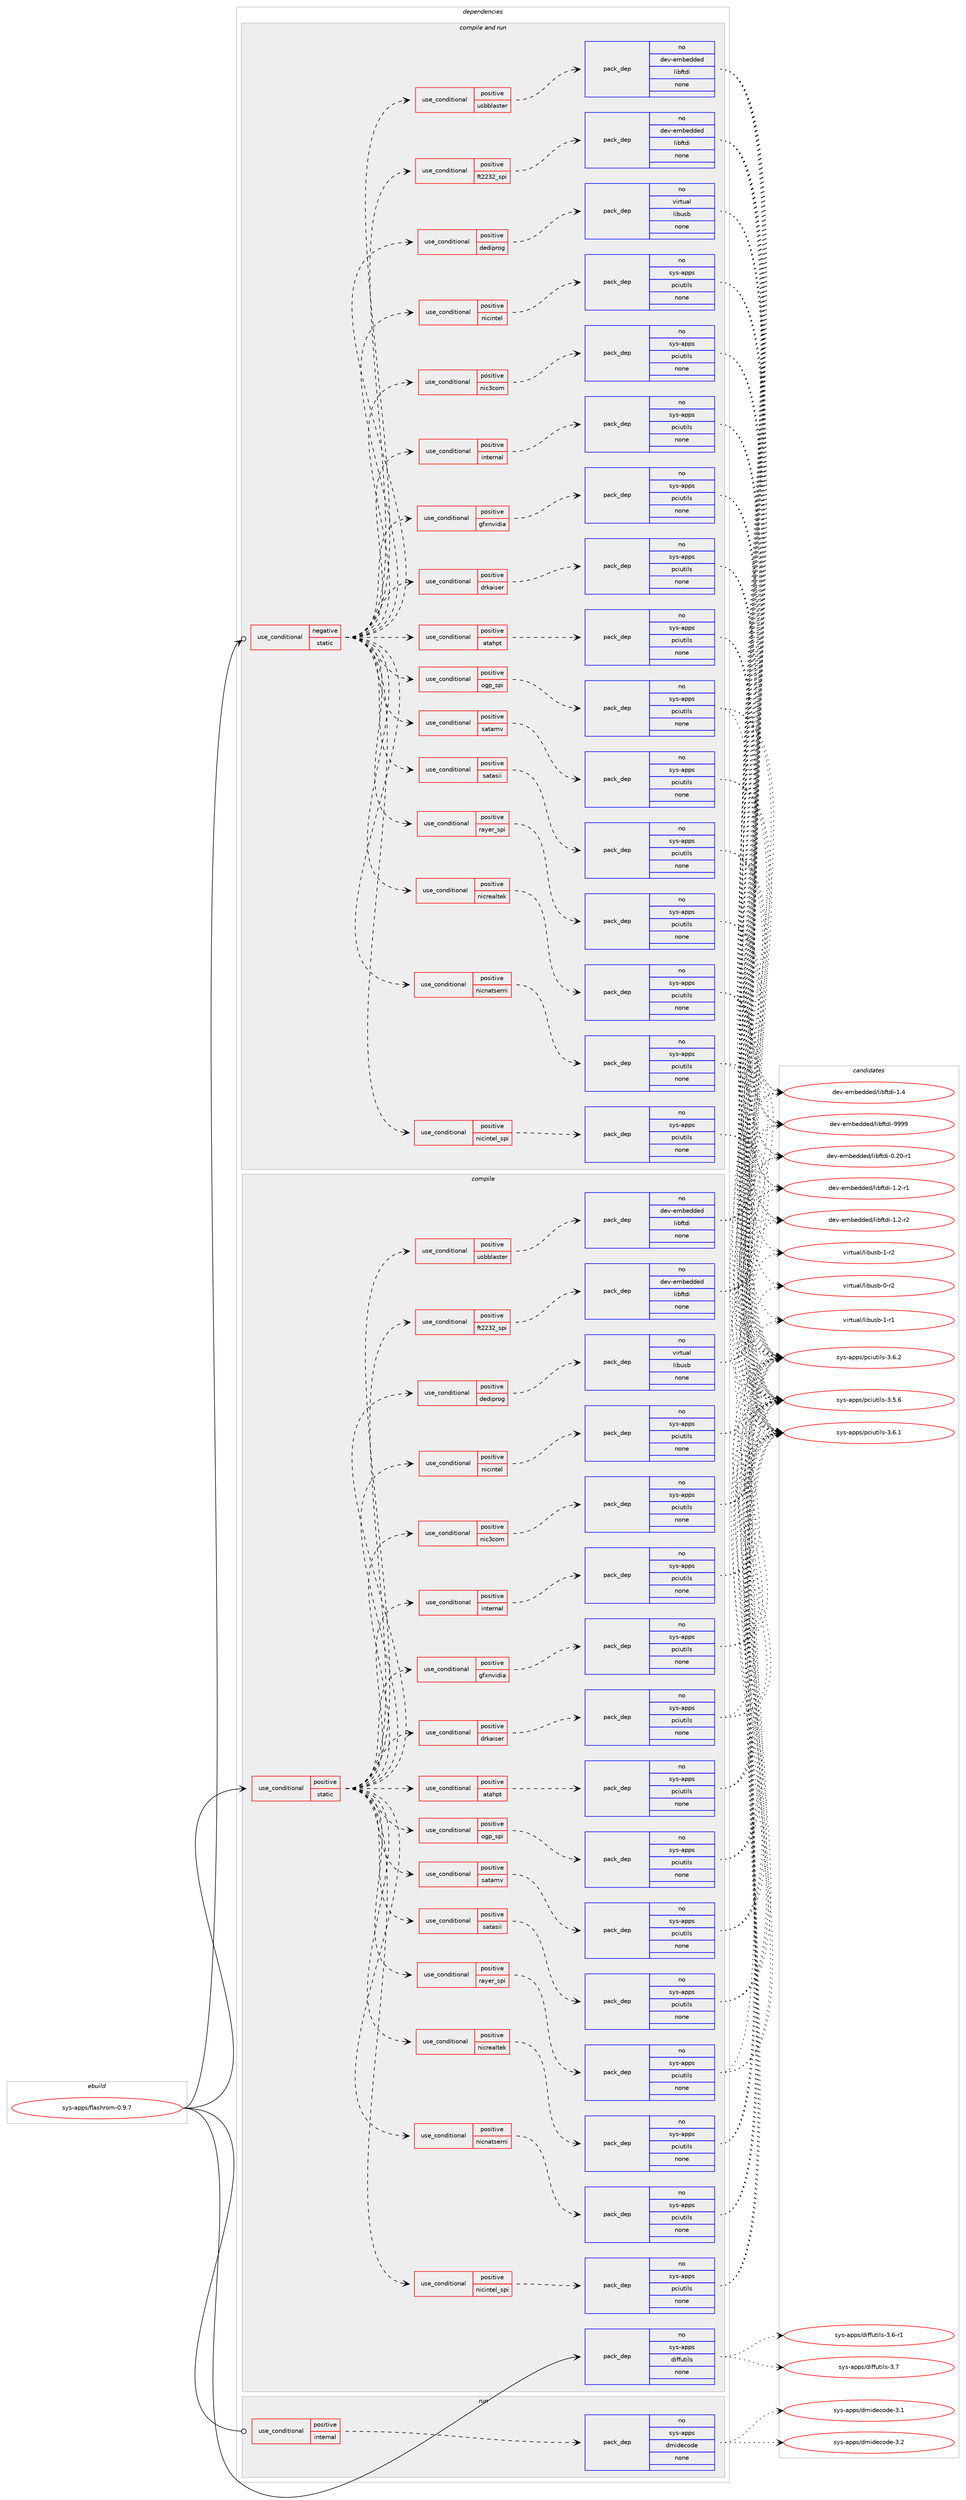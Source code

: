digraph prolog {

# *************
# Graph options
# *************

newrank=true;
concentrate=true;
compound=true;
graph [rankdir=LR,fontname=Helvetica,fontsize=10,ranksep=1.5];#, ranksep=2.5, nodesep=0.2];
edge  [arrowhead=vee];
node  [fontname=Helvetica,fontsize=10];

# **********
# The ebuild
# **********

subgraph cluster_leftcol {
color=gray;
rank=same;
label=<<i>ebuild</i>>;
id [label="sys-apps/flashrom-0.9.7", color=red, width=4, href="../sys-apps/flashrom-0.9.7.svg"];
}

# ****************
# The dependencies
# ****************

subgraph cluster_midcol {
color=gray;
label=<<i>dependencies</i>>;
subgraph cluster_compile {
fillcolor="#eeeeee";
style=filled;
label=<<i>compile</i>>;
subgraph cond455913 {
dependency1710568 [label=<<TABLE BORDER="0" CELLBORDER="1" CELLSPACING="0" CELLPADDING="4"><TR><TD ROWSPAN="3" CELLPADDING="10">use_conditional</TD></TR><TR><TD>positive</TD></TR><TR><TD>static</TD></TR></TABLE>>, shape=none, color=red];
subgraph cond455914 {
dependency1710569 [label=<<TABLE BORDER="0" CELLBORDER="1" CELLSPACING="0" CELLPADDING="4"><TR><TD ROWSPAN="3" CELLPADDING="10">use_conditional</TD></TR><TR><TD>positive</TD></TR><TR><TD>atahpt</TD></TR></TABLE>>, shape=none, color=red];
subgraph pack1226689 {
dependency1710570 [label=<<TABLE BORDER="0" CELLBORDER="1" CELLSPACING="0" CELLPADDING="4" WIDTH="220"><TR><TD ROWSPAN="6" CELLPADDING="30">pack_dep</TD></TR><TR><TD WIDTH="110">no</TD></TR><TR><TD>sys-apps</TD></TR><TR><TD>pciutils</TD></TR><TR><TD>none</TD></TR><TR><TD></TD></TR></TABLE>>, shape=none, color=blue];
}
dependency1710569:e -> dependency1710570:w [weight=20,style="dashed",arrowhead="vee"];
}
dependency1710568:e -> dependency1710569:w [weight=20,style="dashed",arrowhead="vee"];
subgraph cond455915 {
dependency1710571 [label=<<TABLE BORDER="0" CELLBORDER="1" CELLSPACING="0" CELLPADDING="4"><TR><TD ROWSPAN="3" CELLPADDING="10">use_conditional</TD></TR><TR><TD>positive</TD></TR><TR><TD>dediprog</TD></TR></TABLE>>, shape=none, color=red];
subgraph pack1226690 {
dependency1710572 [label=<<TABLE BORDER="0" CELLBORDER="1" CELLSPACING="0" CELLPADDING="4" WIDTH="220"><TR><TD ROWSPAN="6" CELLPADDING="30">pack_dep</TD></TR><TR><TD WIDTH="110">no</TD></TR><TR><TD>virtual</TD></TR><TR><TD>libusb</TD></TR><TR><TD>none</TD></TR><TR><TD></TD></TR></TABLE>>, shape=none, color=blue];
}
dependency1710571:e -> dependency1710572:w [weight=20,style="dashed",arrowhead="vee"];
}
dependency1710568:e -> dependency1710571:w [weight=20,style="dashed",arrowhead="vee"];
subgraph cond455916 {
dependency1710573 [label=<<TABLE BORDER="0" CELLBORDER="1" CELLSPACING="0" CELLPADDING="4"><TR><TD ROWSPAN="3" CELLPADDING="10">use_conditional</TD></TR><TR><TD>positive</TD></TR><TR><TD>drkaiser</TD></TR></TABLE>>, shape=none, color=red];
subgraph pack1226691 {
dependency1710574 [label=<<TABLE BORDER="0" CELLBORDER="1" CELLSPACING="0" CELLPADDING="4" WIDTH="220"><TR><TD ROWSPAN="6" CELLPADDING="30">pack_dep</TD></TR><TR><TD WIDTH="110">no</TD></TR><TR><TD>sys-apps</TD></TR><TR><TD>pciutils</TD></TR><TR><TD>none</TD></TR><TR><TD></TD></TR></TABLE>>, shape=none, color=blue];
}
dependency1710573:e -> dependency1710574:w [weight=20,style="dashed",arrowhead="vee"];
}
dependency1710568:e -> dependency1710573:w [weight=20,style="dashed",arrowhead="vee"];
subgraph cond455917 {
dependency1710575 [label=<<TABLE BORDER="0" CELLBORDER="1" CELLSPACING="0" CELLPADDING="4"><TR><TD ROWSPAN="3" CELLPADDING="10">use_conditional</TD></TR><TR><TD>positive</TD></TR><TR><TD>ft2232_spi</TD></TR></TABLE>>, shape=none, color=red];
subgraph pack1226692 {
dependency1710576 [label=<<TABLE BORDER="0" CELLBORDER="1" CELLSPACING="0" CELLPADDING="4" WIDTH="220"><TR><TD ROWSPAN="6" CELLPADDING="30">pack_dep</TD></TR><TR><TD WIDTH="110">no</TD></TR><TR><TD>dev-embedded</TD></TR><TR><TD>libftdi</TD></TR><TR><TD>none</TD></TR><TR><TD></TD></TR></TABLE>>, shape=none, color=blue];
}
dependency1710575:e -> dependency1710576:w [weight=20,style="dashed",arrowhead="vee"];
}
dependency1710568:e -> dependency1710575:w [weight=20,style="dashed",arrowhead="vee"];
subgraph cond455918 {
dependency1710577 [label=<<TABLE BORDER="0" CELLBORDER="1" CELLSPACING="0" CELLPADDING="4"><TR><TD ROWSPAN="3" CELLPADDING="10">use_conditional</TD></TR><TR><TD>positive</TD></TR><TR><TD>gfxnvidia</TD></TR></TABLE>>, shape=none, color=red];
subgraph pack1226693 {
dependency1710578 [label=<<TABLE BORDER="0" CELLBORDER="1" CELLSPACING="0" CELLPADDING="4" WIDTH="220"><TR><TD ROWSPAN="6" CELLPADDING="30">pack_dep</TD></TR><TR><TD WIDTH="110">no</TD></TR><TR><TD>sys-apps</TD></TR><TR><TD>pciutils</TD></TR><TR><TD>none</TD></TR><TR><TD></TD></TR></TABLE>>, shape=none, color=blue];
}
dependency1710577:e -> dependency1710578:w [weight=20,style="dashed",arrowhead="vee"];
}
dependency1710568:e -> dependency1710577:w [weight=20,style="dashed",arrowhead="vee"];
subgraph cond455919 {
dependency1710579 [label=<<TABLE BORDER="0" CELLBORDER="1" CELLSPACING="0" CELLPADDING="4"><TR><TD ROWSPAN="3" CELLPADDING="10">use_conditional</TD></TR><TR><TD>positive</TD></TR><TR><TD>internal</TD></TR></TABLE>>, shape=none, color=red];
subgraph pack1226694 {
dependency1710580 [label=<<TABLE BORDER="0" CELLBORDER="1" CELLSPACING="0" CELLPADDING="4" WIDTH="220"><TR><TD ROWSPAN="6" CELLPADDING="30">pack_dep</TD></TR><TR><TD WIDTH="110">no</TD></TR><TR><TD>sys-apps</TD></TR><TR><TD>pciutils</TD></TR><TR><TD>none</TD></TR><TR><TD></TD></TR></TABLE>>, shape=none, color=blue];
}
dependency1710579:e -> dependency1710580:w [weight=20,style="dashed",arrowhead="vee"];
}
dependency1710568:e -> dependency1710579:w [weight=20,style="dashed",arrowhead="vee"];
subgraph cond455920 {
dependency1710581 [label=<<TABLE BORDER="0" CELLBORDER="1" CELLSPACING="0" CELLPADDING="4"><TR><TD ROWSPAN="3" CELLPADDING="10">use_conditional</TD></TR><TR><TD>positive</TD></TR><TR><TD>nic3com</TD></TR></TABLE>>, shape=none, color=red];
subgraph pack1226695 {
dependency1710582 [label=<<TABLE BORDER="0" CELLBORDER="1" CELLSPACING="0" CELLPADDING="4" WIDTH="220"><TR><TD ROWSPAN="6" CELLPADDING="30">pack_dep</TD></TR><TR><TD WIDTH="110">no</TD></TR><TR><TD>sys-apps</TD></TR><TR><TD>pciutils</TD></TR><TR><TD>none</TD></TR><TR><TD></TD></TR></TABLE>>, shape=none, color=blue];
}
dependency1710581:e -> dependency1710582:w [weight=20,style="dashed",arrowhead="vee"];
}
dependency1710568:e -> dependency1710581:w [weight=20,style="dashed",arrowhead="vee"];
subgraph cond455921 {
dependency1710583 [label=<<TABLE BORDER="0" CELLBORDER="1" CELLSPACING="0" CELLPADDING="4"><TR><TD ROWSPAN="3" CELLPADDING="10">use_conditional</TD></TR><TR><TD>positive</TD></TR><TR><TD>nicintel</TD></TR></TABLE>>, shape=none, color=red];
subgraph pack1226696 {
dependency1710584 [label=<<TABLE BORDER="0" CELLBORDER="1" CELLSPACING="0" CELLPADDING="4" WIDTH="220"><TR><TD ROWSPAN="6" CELLPADDING="30">pack_dep</TD></TR><TR><TD WIDTH="110">no</TD></TR><TR><TD>sys-apps</TD></TR><TR><TD>pciutils</TD></TR><TR><TD>none</TD></TR><TR><TD></TD></TR></TABLE>>, shape=none, color=blue];
}
dependency1710583:e -> dependency1710584:w [weight=20,style="dashed",arrowhead="vee"];
}
dependency1710568:e -> dependency1710583:w [weight=20,style="dashed",arrowhead="vee"];
subgraph cond455922 {
dependency1710585 [label=<<TABLE BORDER="0" CELLBORDER="1" CELLSPACING="0" CELLPADDING="4"><TR><TD ROWSPAN="3" CELLPADDING="10">use_conditional</TD></TR><TR><TD>positive</TD></TR><TR><TD>nicintel_spi</TD></TR></TABLE>>, shape=none, color=red];
subgraph pack1226697 {
dependency1710586 [label=<<TABLE BORDER="0" CELLBORDER="1" CELLSPACING="0" CELLPADDING="4" WIDTH="220"><TR><TD ROWSPAN="6" CELLPADDING="30">pack_dep</TD></TR><TR><TD WIDTH="110">no</TD></TR><TR><TD>sys-apps</TD></TR><TR><TD>pciutils</TD></TR><TR><TD>none</TD></TR><TR><TD></TD></TR></TABLE>>, shape=none, color=blue];
}
dependency1710585:e -> dependency1710586:w [weight=20,style="dashed",arrowhead="vee"];
}
dependency1710568:e -> dependency1710585:w [weight=20,style="dashed",arrowhead="vee"];
subgraph cond455923 {
dependency1710587 [label=<<TABLE BORDER="0" CELLBORDER="1" CELLSPACING="0" CELLPADDING="4"><TR><TD ROWSPAN="3" CELLPADDING="10">use_conditional</TD></TR><TR><TD>positive</TD></TR><TR><TD>nicnatsemi</TD></TR></TABLE>>, shape=none, color=red];
subgraph pack1226698 {
dependency1710588 [label=<<TABLE BORDER="0" CELLBORDER="1" CELLSPACING="0" CELLPADDING="4" WIDTH="220"><TR><TD ROWSPAN="6" CELLPADDING="30">pack_dep</TD></TR><TR><TD WIDTH="110">no</TD></TR><TR><TD>sys-apps</TD></TR><TR><TD>pciutils</TD></TR><TR><TD>none</TD></TR><TR><TD></TD></TR></TABLE>>, shape=none, color=blue];
}
dependency1710587:e -> dependency1710588:w [weight=20,style="dashed",arrowhead="vee"];
}
dependency1710568:e -> dependency1710587:w [weight=20,style="dashed",arrowhead="vee"];
subgraph cond455924 {
dependency1710589 [label=<<TABLE BORDER="0" CELLBORDER="1" CELLSPACING="0" CELLPADDING="4"><TR><TD ROWSPAN="3" CELLPADDING="10">use_conditional</TD></TR><TR><TD>positive</TD></TR><TR><TD>nicrealtek</TD></TR></TABLE>>, shape=none, color=red];
subgraph pack1226699 {
dependency1710590 [label=<<TABLE BORDER="0" CELLBORDER="1" CELLSPACING="0" CELLPADDING="4" WIDTH="220"><TR><TD ROWSPAN="6" CELLPADDING="30">pack_dep</TD></TR><TR><TD WIDTH="110">no</TD></TR><TR><TD>sys-apps</TD></TR><TR><TD>pciutils</TD></TR><TR><TD>none</TD></TR><TR><TD></TD></TR></TABLE>>, shape=none, color=blue];
}
dependency1710589:e -> dependency1710590:w [weight=20,style="dashed",arrowhead="vee"];
}
dependency1710568:e -> dependency1710589:w [weight=20,style="dashed",arrowhead="vee"];
subgraph cond455925 {
dependency1710591 [label=<<TABLE BORDER="0" CELLBORDER="1" CELLSPACING="0" CELLPADDING="4"><TR><TD ROWSPAN="3" CELLPADDING="10">use_conditional</TD></TR><TR><TD>positive</TD></TR><TR><TD>rayer_spi</TD></TR></TABLE>>, shape=none, color=red];
subgraph pack1226700 {
dependency1710592 [label=<<TABLE BORDER="0" CELLBORDER="1" CELLSPACING="0" CELLPADDING="4" WIDTH="220"><TR><TD ROWSPAN="6" CELLPADDING="30">pack_dep</TD></TR><TR><TD WIDTH="110">no</TD></TR><TR><TD>sys-apps</TD></TR><TR><TD>pciutils</TD></TR><TR><TD>none</TD></TR><TR><TD></TD></TR></TABLE>>, shape=none, color=blue];
}
dependency1710591:e -> dependency1710592:w [weight=20,style="dashed",arrowhead="vee"];
}
dependency1710568:e -> dependency1710591:w [weight=20,style="dashed",arrowhead="vee"];
subgraph cond455926 {
dependency1710593 [label=<<TABLE BORDER="0" CELLBORDER="1" CELLSPACING="0" CELLPADDING="4"><TR><TD ROWSPAN="3" CELLPADDING="10">use_conditional</TD></TR><TR><TD>positive</TD></TR><TR><TD>satasii</TD></TR></TABLE>>, shape=none, color=red];
subgraph pack1226701 {
dependency1710594 [label=<<TABLE BORDER="0" CELLBORDER="1" CELLSPACING="0" CELLPADDING="4" WIDTH="220"><TR><TD ROWSPAN="6" CELLPADDING="30">pack_dep</TD></TR><TR><TD WIDTH="110">no</TD></TR><TR><TD>sys-apps</TD></TR><TR><TD>pciutils</TD></TR><TR><TD>none</TD></TR><TR><TD></TD></TR></TABLE>>, shape=none, color=blue];
}
dependency1710593:e -> dependency1710594:w [weight=20,style="dashed",arrowhead="vee"];
}
dependency1710568:e -> dependency1710593:w [weight=20,style="dashed",arrowhead="vee"];
subgraph cond455927 {
dependency1710595 [label=<<TABLE BORDER="0" CELLBORDER="1" CELLSPACING="0" CELLPADDING="4"><TR><TD ROWSPAN="3" CELLPADDING="10">use_conditional</TD></TR><TR><TD>positive</TD></TR><TR><TD>satamv</TD></TR></TABLE>>, shape=none, color=red];
subgraph pack1226702 {
dependency1710596 [label=<<TABLE BORDER="0" CELLBORDER="1" CELLSPACING="0" CELLPADDING="4" WIDTH="220"><TR><TD ROWSPAN="6" CELLPADDING="30">pack_dep</TD></TR><TR><TD WIDTH="110">no</TD></TR><TR><TD>sys-apps</TD></TR><TR><TD>pciutils</TD></TR><TR><TD>none</TD></TR><TR><TD></TD></TR></TABLE>>, shape=none, color=blue];
}
dependency1710595:e -> dependency1710596:w [weight=20,style="dashed",arrowhead="vee"];
}
dependency1710568:e -> dependency1710595:w [weight=20,style="dashed",arrowhead="vee"];
subgraph cond455928 {
dependency1710597 [label=<<TABLE BORDER="0" CELLBORDER="1" CELLSPACING="0" CELLPADDING="4"><TR><TD ROWSPAN="3" CELLPADDING="10">use_conditional</TD></TR><TR><TD>positive</TD></TR><TR><TD>usbblaster</TD></TR></TABLE>>, shape=none, color=red];
subgraph pack1226703 {
dependency1710598 [label=<<TABLE BORDER="0" CELLBORDER="1" CELLSPACING="0" CELLPADDING="4" WIDTH="220"><TR><TD ROWSPAN="6" CELLPADDING="30">pack_dep</TD></TR><TR><TD WIDTH="110">no</TD></TR><TR><TD>dev-embedded</TD></TR><TR><TD>libftdi</TD></TR><TR><TD>none</TD></TR><TR><TD></TD></TR></TABLE>>, shape=none, color=blue];
}
dependency1710597:e -> dependency1710598:w [weight=20,style="dashed",arrowhead="vee"];
}
dependency1710568:e -> dependency1710597:w [weight=20,style="dashed",arrowhead="vee"];
subgraph cond455929 {
dependency1710599 [label=<<TABLE BORDER="0" CELLBORDER="1" CELLSPACING="0" CELLPADDING="4"><TR><TD ROWSPAN="3" CELLPADDING="10">use_conditional</TD></TR><TR><TD>positive</TD></TR><TR><TD>ogp_spi</TD></TR></TABLE>>, shape=none, color=red];
subgraph pack1226704 {
dependency1710600 [label=<<TABLE BORDER="0" CELLBORDER="1" CELLSPACING="0" CELLPADDING="4" WIDTH="220"><TR><TD ROWSPAN="6" CELLPADDING="30">pack_dep</TD></TR><TR><TD WIDTH="110">no</TD></TR><TR><TD>sys-apps</TD></TR><TR><TD>pciutils</TD></TR><TR><TD>none</TD></TR><TR><TD></TD></TR></TABLE>>, shape=none, color=blue];
}
dependency1710599:e -> dependency1710600:w [weight=20,style="dashed",arrowhead="vee"];
}
dependency1710568:e -> dependency1710599:w [weight=20,style="dashed",arrowhead="vee"];
}
id:e -> dependency1710568:w [weight=20,style="solid",arrowhead="vee"];
subgraph pack1226705 {
dependency1710601 [label=<<TABLE BORDER="0" CELLBORDER="1" CELLSPACING="0" CELLPADDING="4" WIDTH="220"><TR><TD ROWSPAN="6" CELLPADDING="30">pack_dep</TD></TR><TR><TD WIDTH="110">no</TD></TR><TR><TD>sys-apps</TD></TR><TR><TD>diffutils</TD></TR><TR><TD>none</TD></TR><TR><TD></TD></TR></TABLE>>, shape=none, color=blue];
}
id:e -> dependency1710601:w [weight=20,style="solid",arrowhead="vee"];
}
subgraph cluster_compileandrun {
fillcolor="#eeeeee";
style=filled;
label=<<i>compile and run</i>>;
subgraph cond455930 {
dependency1710602 [label=<<TABLE BORDER="0" CELLBORDER="1" CELLSPACING="0" CELLPADDING="4"><TR><TD ROWSPAN="3" CELLPADDING="10">use_conditional</TD></TR><TR><TD>negative</TD></TR><TR><TD>static</TD></TR></TABLE>>, shape=none, color=red];
subgraph cond455931 {
dependency1710603 [label=<<TABLE BORDER="0" CELLBORDER="1" CELLSPACING="0" CELLPADDING="4"><TR><TD ROWSPAN="3" CELLPADDING="10">use_conditional</TD></TR><TR><TD>positive</TD></TR><TR><TD>atahpt</TD></TR></TABLE>>, shape=none, color=red];
subgraph pack1226706 {
dependency1710604 [label=<<TABLE BORDER="0" CELLBORDER="1" CELLSPACING="0" CELLPADDING="4" WIDTH="220"><TR><TD ROWSPAN="6" CELLPADDING="30">pack_dep</TD></TR><TR><TD WIDTH="110">no</TD></TR><TR><TD>sys-apps</TD></TR><TR><TD>pciutils</TD></TR><TR><TD>none</TD></TR><TR><TD></TD></TR></TABLE>>, shape=none, color=blue];
}
dependency1710603:e -> dependency1710604:w [weight=20,style="dashed",arrowhead="vee"];
}
dependency1710602:e -> dependency1710603:w [weight=20,style="dashed",arrowhead="vee"];
subgraph cond455932 {
dependency1710605 [label=<<TABLE BORDER="0" CELLBORDER="1" CELLSPACING="0" CELLPADDING="4"><TR><TD ROWSPAN="3" CELLPADDING="10">use_conditional</TD></TR><TR><TD>positive</TD></TR><TR><TD>dediprog</TD></TR></TABLE>>, shape=none, color=red];
subgraph pack1226707 {
dependency1710606 [label=<<TABLE BORDER="0" CELLBORDER="1" CELLSPACING="0" CELLPADDING="4" WIDTH="220"><TR><TD ROWSPAN="6" CELLPADDING="30">pack_dep</TD></TR><TR><TD WIDTH="110">no</TD></TR><TR><TD>virtual</TD></TR><TR><TD>libusb</TD></TR><TR><TD>none</TD></TR><TR><TD></TD></TR></TABLE>>, shape=none, color=blue];
}
dependency1710605:e -> dependency1710606:w [weight=20,style="dashed",arrowhead="vee"];
}
dependency1710602:e -> dependency1710605:w [weight=20,style="dashed",arrowhead="vee"];
subgraph cond455933 {
dependency1710607 [label=<<TABLE BORDER="0" CELLBORDER="1" CELLSPACING="0" CELLPADDING="4"><TR><TD ROWSPAN="3" CELLPADDING="10">use_conditional</TD></TR><TR><TD>positive</TD></TR><TR><TD>drkaiser</TD></TR></TABLE>>, shape=none, color=red];
subgraph pack1226708 {
dependency1710608 [label=<<TABLE BORDER="0" CELLBORDER="1" CELLSPACING="0" CELLPADDING="4" WIDTH="220"><TR><TD ROWSPAN="6" CELLPADDING="30">pack_dep</TD></TR><TR><TD WIDTH="110">no</TD></TR><TR><TD>sys-apps</TD></TR><TR><TD>pciutils</TD></TR><TR><TD>none</TD></TR><TR><TD></TD></TR></TABLE>>, shape=none, color=blue];
}
dependency1710607:e -> dependency1710608:w [weight=20,style="dashed",arrowhead="vee"];
}
dependency1710602:e -> dependency1710607:w [weight=20,style="dashed",arrowhead="vee"];
subgraph cond455934 {
dependency1710609 [label=<<TABLE BORDER="0" CELLBORDER="1" CELLSPACING="0" CELLPADDING="4"><TR><TD ROWSPAN="3" CELLPADDING="10">use_conditional</TD></TR><TR><TD>positive</TD></TR><TR><TD>ft2232_spi</TD></TR></TABLE>>, shape=none, color=red];
subgraph pack1226709 {
dependency1710610 [label=<<TABLE BORDER="0" CELLBORDER="1" CELLSPACING="0" CELLPADDING="4" WIDTH="220"><TR><TD ROWSPAN="6" CELLPADDING="30">pack_dep</TD></TR><TR><TD WIDTH="110">no</TD></TR><TR><TD>dev-embedded</TD></TR><TR><TD>libftdi</TD></TR><TR><TD>none</TD></TR><TR><TD></TD></TR></TABLE>>, shape=none, color=blue];
}
dependency1710609:e -> dependency1710610:w [weight=20,style="dashed",arrowhead="vee"];
}
dependency1710602:e -> dependency1710609:w [weight=20,style="dashed",arrowhead="vee"];
subgraph cond455935 {
dependency1710611 [label=<<TABLE BORDER="0" CELLBORDER="1" CELLSPACING="0" CELLPADDING="4"><TR><TD ROWSPAN="3" CELLPADDING="10">use_conditional</TD></TR><TR><TD>positive</TD></TR><TR><TD>gfxnvidia</TD></TR></TABLE>>, shape=none, color=red];
subgraph pack1226710 {
dependency1710612 [label=<<TABLE BORDER="0" CELLBORDER="1" CELLSPACING="0" CELLPADDING="4" WIDTH="220"><TR><TD ROWSPAN="6" CELLPADDING="30">pack_dep</TD></TR><TR><TD WIDTH="110">no</TD></TR><TR><TD>sys-apps</TD></TR><TR><TD>pciutils</TD></TR><TR><TD>none</TD></TR><TR><TD></TD></TR></TABLE>>, shape=none, color=blue];
}
dependency1710611:e -> dependency1710612:w [weight=20,style="dashed",arrowhead="vee"];
}
dependency1710602:e -> dependency1710611:w [weight=20,style="dashed",arrowhead="vee"];
subgraph cond455936 {
dependency1710613 [label=<<TABLE BORDER="0" CELLBORDER="1" CELLSPACING="0" CELLPADDING="4"><TR><TD ROWSPAN="3" CELLPADDING="10">use_conditional</TD></TR><TR><TD>positive</TD></TR><TR><TD>internal</TD></TR></TABLE>>, shape=none, color=red];
subgraph pack1226711 {
dependency1710614 [label=<<TABLE BORDER="0" CELLBORDER="1" CELLSPACING="0" CELLPADDING="4" WIDTH="220"><TR><TD ROWSPAN="6" CELLPADDING="30">pack_dep</TD></TR><TR><TD WIDTH="110">no</TD></TR><TR><TD>sys-apps</TD></TR><TR><TD>pciutils</TD></TR><TR><TD>none</TD></TR><TR><TD></TD></TR></TABLE>>, shape=none, color=blue];
}
dependency1710613:e -> dependency1710614:w [weight=20,style="dashed",arrowhead="vee"];
}
dependency1710602:e -> dependency1710613:w [weight=20,style="dashed",arrowhead="vee"];
subgraph cond455937 {
dependency1710615 [label=<<TABLE BORDER="0" CELLBORDER="1" CELLSPACING="0" CELLPADDING="4"><TR><TD ROWSPAN="3" CELLPADDING="10">use_conditional</TD></TR><TR><TD>positive</TD></TR><TR><TD>nic3com</TD></TR></TABLE>>, shape=none, color=red];
subgraph pack1226712 {
dependency1710616 [label=<<TABLE BORDER="0" CELLBORDER="1" CELLSPACING="0" CELLPADDING="4" WIDTH="220"><TR><TD ROWSPAN="6" CELLPADDING="30">pack_dep</TD></TR><TR><TD WIDTH="110">no</TD></TR><TR><TD>sys-apps</TD></TR><TR><TD>pciutils</TD></TR><TR><TD>none</TD></TR><TR><TD></TD></TR></TABLE>>, shape=none, color=blue];
}
dependency1710615:e -> dependency1710616:w [weight=20,style="dashed",arrowhead="vee"];
}
dependency1710602:e -> dependency1710615:w [weight=20,style="dashed",arrowhead="vee"];
subgraph cond455938 {
dependency1710617 [label=<<TABLE BORDER="0" CELLBORDER="1" CELLSPACING="0" CELLPADDING="4"><TR><TD ROWSPAN="3" CELLPADDING="10">use_conditional</TD></TR><TR><TD>positive</TD></TR><TR><TD>nicintel</TD></TR></TABLE>>, shape=none, color=red];
subgraph pack1226713 {
dependency1710618 [label=<<TABLE BORDER="0" CELLBORDER="1" CELLSPACING="0" CELLPADDING="4" WIDTH="220"><TR><TD ROWSPAN="6" CELLPADDING="30">pack_dep</TD></TR><TR><TD WIDTH="110">no</TD></TR><TR><TD>sys-apps</TD></TR><TR><TD>pciutils</TD></TR><TR><TD>none</TD></TR><TR><TD></TD></TR></TABLE>>, shape=none, color=blue];
}
dependency1710617:e -> dependency1710618:w [weight=20,style="dashed",arrowhead="vee"];
}
dependency1710602:e -> dependency1710617:w [weight=20,style="dashed",arrowhead="vee"];
subgraph cond455939 {
dependency1710619 [label=<<TABLE BORDER="0" CELLBORDER="1" CELLSPACING="0" CELLPADDING="4"><TR><TD ROWSPAN="3" CELLPADDING="10">use_conditional</TD></TR><TR><TD>positive</TD></TR><TR><TD>nicintel_spi</TD></TR></TABLE>>, shape=none, color=red];
subgraph pack1226714 {
dependency1710620 [label=<<TABLE BORDER="0" CELLBORDER="1" CELLSPACING="0" CELLPADDING="4" WIDTH="220"><TR><TD ROWSPAN="6" CELLPADDING="30">pack_dep</TD></TR><TR><TD WIDTH="110">no</TD></TR><TR><TD>sys-apps</TD></TR><TR><TD>pciutils</TD></TR><TR><TD>none</TD></TR><TR><TD></TD></TR></TABLE>>, shape=none, color=blue];
}
dependency1710619:e -> dependency1710620:w [weight=20,style="dashed",arrowhead="vee"];
}
dependency1710602:e -> dependency1710619:w [weight=20,style="dashed",arrowhead="vee"];
subgraph cond455940 {
dependency1710621 [label=<<TABLE BORDER="0" CELLBORDER="1" CELLSPACING="0" CELLPADDING="4"><TR><TD ROWSPAN="3" CELLPADDING="10">use_conditional</TD></TR><TR><TD>positive</TD></TR><TR><TD>nicnatsemi</TD></TR></TABLE>>, shape=none, color=red];
subgraph pack1226715 {
dependency1710622 [label=<<TABLE BORDER="0" CELLBORDER="1" CELLSPACING="0" CELLPADDING="4" WIDTH="220"><TR><TD ROWSPAN="6" CELLPADDING="30">pack_dep</TD></TR><TR><TD WIDTH="110">no</TD></TR><TR><TD>sys-apps</TD></TR><TR><TD>pciutils</TD></TR><TR><TD>none</TD></TR><TR><TD></TD></TR></TABLE>>, shape=none, color=blue];
}
dependency1710621:e -> dependency1710622:w [weight=20,style="dashed",arrowhead="vee"];
}
dependency1710602:e -> dependency1710621:w [weight=20,style="dashed",arrowhead="vee"];
subgraph cond455941 {
dependency1710623 [label=<<TABLE BORDER="0" CELLBORDER="1" CELLSPACING="0" CELLPADDING="4"><TR><TD ROWSPAN="3" CELLPADDING="10">use_conditional</TD></TR><TR><TD>positive</TD></TR><TR><TD>nicrealtek</TD></TR></TABLE>>, shape=none, color=red];
subgraph pack1226716 {
dependency1710624 [label=<<TABLE BORDER="0" CELLBORDER="1" CELLSPACING="0" CELLPADDING="4" WIDTH="220"><TR><TD ROWSPAN="6" CELLPADDING="30">pack_dep</TD></TR><TR><TD WIDTH="110">no</TD></TR><TR><TD>sys-apps</TD></TR><TR><TD>pciutils</TD></TR><TR><TD>none</TD></TR><TR><TD></TD></TR></TABLE>>, shape=none, color=blue];
}
dependency1710623:e -> dependency1710624:w [weight=20,style="dashed",arrowhead="vee"];
}
dependency1710602:e -> dependency1710623:w [weight=20,style="dashed",arrowhead="vee"];
subgraph cond455942 {
dependency1710625 [label=<<TABLE BORDER="0" CELLBORDER="1" CELLSPACING="0" CELLPADDING="4"><TR><TD ROWSPAN="3" CELLPADDING="10">use_conditional</TD></TR><TR><TD>positive</TD></TR><TR><TD>rayer_spi</TD></TR></TABLE>>, shape=none, color=red];
subgraph pack1226717 {
dependency1710626 [label=<<TABLE BORDER="0" CELLBORDER="1" CELLSPACING="0" CELLPADDING="4" WIDTH="220"><TR><TD ROWSPAN="6" CELLPADDING="30">pack_dep</TD></TR><TR><TD WIDTH="110">no</TD></TR><TR><TD>sys-apps</TD></TR><TR><TD>pciutils</TD></TR><TR><TD>none</TD></TR><TR><TD></TD></TR></TABLE>>, shape=none, color=blue];
}
dependency1710625:e -> dependency1710626:w [weight=20,style="dashed",arrowhead="vee"];
}
dependency1710602:e -> dependency1710625:w [weight=20,style="dashed",arrowhead="vee"];
subgraph cond455943 {
dependency1710627 [label=<<TABLE BORDER="0" CELLBORDER="1" CELLSPACING="0" CELLPADDING="4"><TR><TD ROWSPAN="3" CELLPADDING="10">use_conditional</TD></TR><TR><TD>positive</TD></TR><TR><TD>satasii</TD></TR></TABLE>>, shape=none, color=red];
subgraph pack1226718 {
dependency1710628 [label=<<TABLE BORDER="0" CELLBORDER="1" CELLSPACING="0" CELLPADDING="4" WIDTH="220"><TR><TD ROWSPAN="6" CELLPADDING="30">pack_dep</TD></TR><TR><TD WIDTH="110">no</TD></TR><TR><TD>sys-apps</TD></TR><TR><TD>pciutils</TD></TR><TR><TD>none</TD></TR><TR><TD></TD></TR></TABLE>>, shape=none, color=blue];
}
dependency1710627:e -> dependency1710628:w [weight=20,style="dashed",arrowhead="vee"];
}
dependency1710602:e -> dependency1710627:w [weight=20,style="dashed",arrowhead="vee"];
subgraph cond455944 {
dependency1710629 [label=<<TABLE BORDER="0" CELLBORDER="1" CELLSPACING="0" CELLPADDING="4"><TR><TD ROWSPAN="3" CELLPADDING="10">use_conditional</TD></TR><TR><TD>positive</TD></TR><TR><TD>satamv</TD></TR></TABLE>>, shape=none, color=red];
subgraph pack1226719 {
dependency1710630 [label=<<TABLE BORDER="0" CELLBORDER="1" CELLSPACING="0" CELLPADDING="4" WIDTH="220"><TR><TD ROWSPAN="6" CELLPADDING="30">pack_dep</TD></TR><TR><TD WIDTH="110">no</TD></TR><TR><TD>sys-apps</TD></TR><TR><TD>pciutils</TD></TR><TR><TD>none</TD></TR><TR><TD></TD></TR></TABLE>>, shape=none, color=blue];
}
dependency1710629:e -> dependency1710630:w [weight=20,style="dashed",arrowhead="vee"];
}
dependency1710602:e -> dependency1710629:w [weight=20,style="dashed",arrowhead="vee"];
subgraph cond455945 {
dependency1710631 [label=<<TABLE BORDER="0" CELLBORDER="1" CELLSPACING="0" CELLPADDING="4"><TR><TD ROWSPAN="3" CELLPADDING="10">use_conditional</TD></TR><TR><TD>positive</TD></TR><TR><TD>usbblaster</TD></TR></TABLE>>, shape=none, color=red];
subgraph pack1226720 {
dependency1710632 [label=<<TABLE BORDER="0" CELLBORDER="1" CELLSPACING="0" CELLPADDING="4" WIDTH="220"><TR><TD ROWSPAN="6" CELLPADDING="30">pack_dep</TD></TR><TR><TD WIDTH="110">no</TD></TR><TR><TD>dev-embedded</TD></TR><TR><TD>libftdi</TD></TR><TR><TD>none</TD></TR><TR><TD></TD></TR></TABLE>>, shape=none, color=blue];
}
dependency1710631:e -> dependency1710632:w [weight=20,style="dashed",arrowhead="vee"];
}
dependency1710602:e -> dependency1710631:w [weight=20,style="dashed",arrowhead="vee"];
subgraph cond455946 {
dependency1710633 [label=<<TABLE BORDER="0" CELLBORDER="1" CELLSPACING="0" CELLPADDING="4"><TR><TD ROWSPAN="3" CELLPADDING="10">use_conditional</TD></TR><TR><TD>positive</TD></TR><TR><TD>ogp_spi</TD></TR></TABLE>>, shape=none, color=red];
subgraph pack1226721 {
dependency1710634 [label=<<TABLE BORDER="0" CELLBORDER="1" CELLSPACING="0" CELLPADDING="4" WIDTH="220"><TR><TD ROWSPAN="6" CELLPADDING="30">pack_dep</TD></TR><TR><TD WIDTH="110">no</TD></TR><TR><TD>sys-apps</TD></TR><TR><TD>pciutils</TD></TR><TR><TD>none</TD></TR><TR><TD></TD></TR></TABLE>>, shape=none, color=blue];
}
dependency1710633:e -> dependency1710634:w [weight=20,style="dashed",arrowhead="vee"];
}
dependency1710602:e -> dependency1710633:w [weight=20,style="dashed",arrowhead="vee"];
}
id:e -> dependency1710602:w [weight=20,style="solid",arrowhead="odotvee"];
}
subgraph cluster_run {
fillcolor="#eeeeee";
style=filled;
label=<<i>run</i>>;
subgraph cond455947 {
dependency1710635 [label=<<TABLE BORDER="0" CELLBORDER="1" CELLSPACING="0" CELLPADDING="4"><TR><TD ROWSPAN="3" CELLPADDING="10">use_conditional</TD></TR><TR><TD>positive</TD></TR><TR><TD>internal</TD></TR></TABLE>>, shape=none, color=red];
subgraph pack1226722 {
dependency1710636 [label=<<TABLE BORDER="0" CELLBORDER="1" CELLSPACING="0" CELLPADDING="4" WIDTH="220"><TR><TD ROWSPAN="6" CELLPADDING="30">pack_dep</TD></TR><TR><TD WIDTH="110">no</TD></TR><TR><TD>sys-apps</TD></TR><TR><TD>dmidecode</TD></TR><TR><TD>none</TD></TR><TR><TD></TD></TR></TABLE>>, shape=none, color=blue];
}
dependency1710635:e -> dependency1710636:w [weight=20,style="dashed",arrowhead="vee"];
}
id:e -> dependency1710635:w [weight=20,style="solid",arrowhead="odot"];
}
}

# **************
# The candidates
# **************

subgraph cluster_choices {
rank=same;
color=gray;
label=<<i>candidates</i>>;

subgraph choice1226689 {
color=black;
nodesep=1;
choice11512111545971121121154711299105117116105108115455146534654 [label="sys-apps/pciutils-3.5.6", color=red, width=4,href="../sys-apps/pciutils-3.5.6.svg"];
choice11512111545971121121154711299105117116105108115455146544649 [label="sys-apps/pciutils-3.6.1", color=red, width=4,href="../sys-apps/pciutils-3.6.1.svg"];
choice11512111545971121121154711299105117116105108115455146544650 [label="sys-apps/pciutils-3.6.2", color=red, width=4,href="../sys-apps/pciutils-3.6.2.svg"];
dependency1710570:e -> choice11512111545971121121154711299105117116105108115455146534654:w [style=dotted,weight="100"];
dependency1710570:e -> choice11512111545971121121154711299105117116105108115455146544649:w [style=dotted,weight="100"];
dependency1710570:e -> choice11512111545971121121154711299105117116105108115455146544650:w [style=dotted,weight="100"];
}
subgraph choice1226690 {
color=black;
nodesep=1;
choice1181051141161179710847108105981171159845484511450 [label="virtual/libusb-0-r2", color=red, width=4,href="../virtual/libusb-0-r2.svg"];
choice1181051141161179710847108105981171159845494511449 [label="virtual/libusb-1-r1", color=red, width=4,href="../virtual/libusb-1-r1.svg"];
choice1181051141161179710847108105981171159845494511450 [label="virtual/libusb-1-r2", color=red, width=4,href="../virtual/libusb-1-r2.svg"];
dependency1710572:e -> choice1181051141161179710847108105981171159845484511450:w [style=dotted,weight="100"];
dependency1710572:e -> choice1181051141161179710847108105981171159845494511449:w [style=dotted,weight="100"];
dependency1710572:e -> choice1181051141161179710847108105981171159845494511450:w [style=dotted,weight="100"];
}
subgraph choice1226691 {
color=black;
nodesep=1;
choice11512111545971121121154711299105117116105108115455146534654 [label="sys-apps/pciutils-3.5.6", color=red, width=4,href="../sys-apps/pciutils-3.5.6.svg"];
choice11512111545971121121154711299105117116105108115455146544649 [label="sys-apps/pciutils-3.6.1", color=red, width=4,href="../sys-apps/pciutils-3.6.1.svg"];
choice11512111545971121121154711299105117116105108115455146544650 [label="sys-apps/pciutils-3.6.2", color=red, width=4,href="../sys-apps/pciutils-3.6.2.svg"];
dependency1710574:e -> choice11512111545971121121154711299105117116105108115455146534654:w [style=dotted,weight="100"];
dependency1710574:e -> choice11512111545971121121154711299105117116105108115455146544649:w [style=dotted,weight="100"];
dependency1710574:e -> choice11512111545971121121154711299105117116105108115455146544650:w [style=dotted,weight="100"];
}
subgraph choice1226692 {
color=black;
nodesep=1;
choice1001011184510110998101100100101100471081059810211610010545484650484511449 [label="dev-embedded/libftdi-0.20-r1", color=red, width=4,href="../dev-embedded/libftdi-0.20-r1.svg"];
choice10010111845101109981011001001011004710810598102116100105454946504511449 [label="dev-embedded/libftdi-1.2-r1", color=red, width=4,href="../dev-embedded/libftdi-1.2-r1.svg"];
choice10010111845101109981011001001011004710810598102116100105454946504511450 [label="dev-embedded/libftdi-1.2-r2", color=red, width=4,href="../dev-embedded/libftdi-1.2-r2.svg"];
choice1001011184510110998101100100101100471081059810211610010545494652 [label="dev-embedded/libftdi-1.4", color=red, width=4,href="../dev-embedded/libftdi-1.4.svg"];
choice100101118451011099810110010010110047108105981021161001054557575757 [label="dev-embedded/libftdi-9999", color=red, width=4,href="../dev-embedded/libftdi-9999.svg"];
dependency1710576:e -> choice1001011184510110998101100100101100471081059810211610010545484650484511449:w [style=dotted,weight="100"];
dependency1710576:e -> choice10010111845101109981011001001011004710810598102116100105454946504511449:w [style=dotted,weight="100"];
dependency1710576:e -> choice10010111845101109981011001001011004710810598102116100105454946504511450:w [style=dotted,weight="100"];
dependency1710576:e -> choice1001011184510110998101100100101100471081059810211610010545494652:w [style=dotted,weight="100"];
dependency1710576:e -> choice100101118451011099810110010010110047108105981021161001054557575757:w [style=dotted,weight="100"];
}
subgraph choice1226693 {
color=black;
nodesep=1;
choice11512111545971121121154711299105117116105108115455146534654 [label="sys-apps/pciutils-3.5.6", color=red, width=4,href="../sys-apps/pciutils-3.5.6.svg"];
choice11512111545971121121154711299105117116105108115455146544649 [label="sys-apps/pciutils-3.6.1", color=red, width=4,href="../sys-apps/pciutils-3.6.1.svg"];
choice11512111545971121121154711299105117116105108115455146544650 [label="sys-apps/pciutils-3.6.2", color=red, width=4,href="../sys-apps/pciutils-3.6.2.svg"];
dependency1710578:e -> choice11512111545971121121154711299105117116105108115455146534654:w [style=dotted,weight="100"];
dependency1710578:e -> choice11512111545971121121154711299105117116105108115455146544649:w [style=dotted,weight="100"];
dependency1710578:e -> choice11512111545971121121154711299105117116105108115455146544650:w [style=dotted,weight="100"];
}
subgraph choice1226694 {
color=black;
nodesep=1;
choice11512111545971121121154711299105117116105108115455146534654 [label="sys-apps/pciutils-3.5.6", color=red, width=4,href="../sys-apps/pciutils-3.5.6.svg"];
choice11512111545971121121154711299105117116105108115455146544649 [label="sys-apps/pciutils-3.6.1", color=red, width=4,href="../sys-apps/pciutils-3.6.1.svg"];
choice11512111545971121121154711299105117116105108115455146544650 [label="sys-apps/pciutils-3.6.2", color=red, width=4,href="../sys-apps/pciutils-3.6.2.svg"];
dependency1710580:e -> choice11512111545971121121154711299105117116105108115455146534654:w [style=dotted,weight="100"];
dependency1710580:e -> choice11512111545971121121154711299105117116105108115455146544649:w [style=dotted,weight="100"];
dependency1710580:e -> choice11512111545971121121154711299105117116105108115455146544650:w [style=dotted,weight="100"];
}
subgraph choice1226695 {
color=black;
nodesep=1;
choice11512111545971121121154711299105117116105108115455146534654 [label="sys-apps/pciutils-3.5.6", color=red, width=4,href="../sys-apps/pciutils-3.5.6.svg"];
choice11512111545971121121154711299105117116105108115455146544649 [label="sys-apps/pciutils-3.6.1", color=red, width=4,href="../sys-apps/pciutils-3.6.1.svg"];
choice11512111545971121121154711299105117116105108115455146544650 [label="sys-apps/pciutils-3.6.2", color=red, width=4,href="../sys-apps/pciutils-3.6.2.svg"];
dependency1710582:e -> choice11512111545971121121154711299105117116105108115455146534654:w [style=dotted,weight="100"];
dependency1710582:e -> choice11512111545971121121154711299105117116105108115455146544649:w [style=dotted,weight="100"];
dependency1710582:e -> choice11512111545971121121154711299105117116105108115455146544650:w [style=dotted,weight="100"];
}
subgraph choice1226696 {
color=black;
nodesep=1;
choice11512111545971121121154711299105117116105108115455146534654 [label="sys-apps/pciutils-3.5.6", color=red, width=4,href="../sys-apps/pciutils-3.5.6.svg"];
choice11512111545971121121154711299105117116105108115455146544649 [label="sys-apps/pciutils-3.6.1", color=red, width=4,href="../sys-apps/pciutils-3.6.1.svg"];
choice11512111545971121121154711299105117116105108115455146544650 [label="sys-apps/pciutils-3.6.2", color=red, width=4,href="../sys-apps/pciutils-3.6.2.svg"];
dependency1710584:e -> choice11512111545971121121154711299105117116105108115455146534654:w [style=dotted,weight="100"];
dependency1710584:e -> choice11512111545971121121154711299105117116105108115455146544649:w [style=dotted,weight="100"];
dependency1710584:e -> choice11512111545971121121154711299105117116105108115455146544650:w [style=dotted,weight="100"];
}
subgraph choice1226697 {
color=black;
nodesep=1;
choice11512111545971121121154711299105117116105108115455146534654 [label="sys-apps/pciutils-3.5.6", color=red, width=4,href="../sys-apps/pciutils-3.5.6.svg"];
choice11512111545971121121154711299105117116105108115455146544649 [label="sys-apps/pciutils-3.6.1", color=red, width=4,href="../sys-apps/pciutils-3.6.1.svg"];
choice11512111545971121121154711299105117116105108115455146544650 [label="sys-apps/pciutils-3.6.2", color=red, width=4,href="../sys-apps/pciutils-3.6.2.svg"];
dependency1710586:e -> choice11512111545971121121154711299105117116105108115455146534654:w [style=dotted,weight="100"];
dependency1710586:e -> choice11512111545971121121154711299105117116105108115455146544649:w [style=dotted,weight="100"];
dependency1710586:e -> choice11512111545971121121154711299105117116105108115455146544650:w [style=dotted,weight="100"];
}
subgraph choice1226698 {
color=black;
nodesep=1;
choice11512111545971121121154711299105117116105108115455146534654 [label="sys-apps/pciutils-3.5.6", color=red, width=4,href="../sys-apps/pciutils-3.5.6.svg"];
choice11512111545971121121154711299105117116105108115455146544649 [label="sys-apps/pciutils-3.6.1", color=red, width=4,href="../sys-apps/pciutils-3.6.1.svg"];
choice11512111545971121121154711299105117116105108115455146544650 [label="sys-apps/pciutils-3.6.2", color=red, width=4,href="../sys-apps/pciutils-3.6.2.svg"];
dependency1710588:e -> choice11512111545971121121154711299105117116105108115455146534654:w [style=dotted,weight="100"];
dependency1710588:e -> choice11512111545971121121154711299105117116105108115455146544649:w [style=dotted,weight="100"];
dependency1710588:e -> choice11512111545971121121154711299105117116105108115455146544650:w [style=dotted,weight="100"];
}
subgraph choice1226699 {
color=black;
nodesep=1;
choice11512111545971121121154711299105117116105108115455146534654 [label="sys-apps/pciutils-3.5.6", color=red, width=4,href="../sys-apps/pciutils-3.5.6.svg"];
choice11512111545971121121154711299105117116105108115455146544649 [label="sys-apps/pciutils-3.6.1", color=red, width=4,href="../sys-apps/pciutils-3.6.1.svg"];
choice11512111545971121121154711299105117116105108115455146544650 [label="sys-apps/pciutils-3.6.2", color=red, width=4,href="../sys-apps/pciutils-3.6.2.svg"];
dependency1710590:e -> choice11512111545971121121154711299105117116105108115455146534654:w [style=dotted,weight="100"];
dependency1710590:e -> choice11512111545971121121154711299105117116105108115455146544649:w [style=dotted,weight="100"];
dependency1710590:e -> choice11512111545971121121154711299105117116105108115455146544650:w [style=dotted,weight="100"];
}
subgraph choice1226700 {
color=black;
nodesep=1;
choice11512111545971121121154711299105117116105108115455146534654 [label="sys-apps/pciutils-3.5.6", color=red, width=4,href="../sys-apps/pciutils-3.5.6.svg"];
choice11512111545971121121154711299105117116105108115455146544649 [label="sys-apps/pciutils-3.6.1", color=red, width=4,href="../sys-apps/pciutils-3.6.1.svg"];
choice11512111545971121121154711299105117116105108115455146544650 [label="sys-apps/pciutils-3.6.2", color=red, width=4,href="../sys-apps/pciutils-3.6.2.svg"];
dependency1710592:e -> choice11512111545971121121154711299105117116105108115455146534654:w [style=dotted,weight="100"];
dependency1710592:e -> choice11512111545971121121154711299105117116105108115455146544649:w [style=dotted,weight="100"];
dependency1710592:e -> choice11512111545971121121154711299105117116105108115455146544650:w [style=dotted,weight="100"];
}
subgraph choice1226701 {
color=black;
nodesep=1;
choice11512111545971121121154711299105117116105108115455146534654 [label="sys-apps/pciutils-3.5.6", color=red, width=4,href="../sys-apps/pciutils-3.5.6.svg"];
choice11512111545971121121154711299105117116105108115455146544649 [label="sys-apps/pciutils-3.6.1", color=red, width=4,href="../sys-apps/pciutils-3.6.1.svg"];
choice11512111545971121121154711299105117116105108115455146544650 [label="sys-apps/pciutils-3.6.2", color=red, width=4,href="../sys-apps/pciutils-3.6.2.svg"];
dependency1710594:e -> choice11512111545971121121154711299105117116105108115455146534654:w [style=dotted,weight="100"];
dependency1710594:e -> choice11512111545971121121154711299105117116105108115455146544649:w [style=dotted,weight="100"];
dependency1710594:e -> choice11512111545971121121154711299105117116105108115455146544650:w [style=dotted,weight="100"];
}
subgraph choice1226702 {
color=black;
nodesep=1;
choice11512111545971121121154711299105117116105108115455146534654 [label="sys-apps/pciutils-3.5.6", color=red, width=4,href="../sys-apps/pciutils-3.5.6.svg"];
choice11512111545971121121154711299105117116105108115455146544649 [label="sys-apps/pciutils-3.6.1", color=red, width=4,href="../sys-apps/pciutils-3.6.1.svg"];
choice11512111545971121121154711299105117116105108115455146544650 [label="sys-apps/pciutils-3.6.2", color=red, width=4,href="../sys-apps/pciutils-3.6.2.svg"];
dependency1710596:e -> choice11512111545971121121154711299105117116105108115455146534654:w [style=dotted,weight="100"];
dependency1710596:e -> choice11512111545971121121154711299105117116105108115455146544649:w [style=dotted,weight="100"];
dependency1710596:e -> choice11512111545971121121154711299105117116105108115455146544650:w [style=dotted,weight="100"];
}
subgraph choice1226703 {
color=black;
nodesep=1;
choice1001011184510110998101100100101100471081059810211610010545484650484511449 [label="dev-embedded/libftdi-0.20-r1", color=red, width=4,href="../dev-embedded/libftdi-0.20-r1.svg"];
choice10010111845101109981011001001011004710810598102116100105454946504511449 [label="dev-embedded/libftdi-1.2-r1", color=red, width=4,href="../dev-embedded/libftdi-1.2-r1.svg"];
choice10010111845101109981011001001011004710810598102116100105454946504511450 [label="dev-embedded/libftdi-1.2-r2", color=red, width=4,href="../dev-embedded/libftdi-1.2-r2.svg"];
choice1001011184510110998101100100101100471081059810211610010545494652 [label="dev-embedded/libftdi-1.4", color=red, width=4,href="../dev-embedded/libftdi-1.4.svg"];
choice100101118451011099810110010010110047108105981021161001054557575757 [label="dev-embedded/libftdi-9999", color=red, width=4,href="../dev-embedded/libftdi-9999.svg"];
dependency1710598:e -> choice1001011184510110998101100100101100471081059810211610010545484650484511449:w [style=dotted,weight="100"];
dependency1710598:e -> choice10010111845101109981011001001011004710810598102116100105454946504511449:w [style=dotted,weight="100"];
dependency1710598:e -> choice10010111845101109981011001001011004710810598102116100105454946504511450:w [style=dotted,weight="100"];
dependency1710598:e -> choice1001011184510110998101100100101100471081059810211610010545494652:w [style=dotted,weight="100"];
dependency1710598:e -> choice100101118451011099810110010010110047108105981021161001054557575757:w [style=dotted,weight="100"];
}
subgraph choice1226704 {
color=black;
nodesep=1;
choice11512111545971121121154711299105117116105108115455146534654 [label="sys-apps/pciutils-3.5.6", color=red, width=4,href="../sys-apps/pciutils-3.5.6.svg"];
choice11512111545971121121154711299105117116105108115455146544649 [label="sys-apps/pciutils-3.6.1", color=red, width=4,href="../sys-apps/pciutils-3.6.1.svg"];
choice11512111545971121121154711299105117116105108115455146544650 [label="sys-apps/pciutils-3.6.2", color=red, width=4,href="../sys-apps/pciutils-3.6.2.svg"];
dependency1710600:e -> choice11512111545971121121154711299105117116105108115455146534654:w [style=dotted,weight="100"];
dependency1710600:e -> choice11512111545971121121154711299105117116105108115455146544649:w [style=dotted,weight="100"];
dependency1710600:e -> choice11512111545971121121154711299105117116105108115455146544650:w [style=dotted,weight="100"];
}
subgraph choice1226705 {
color=black;
nodesep=1;
choice115121115459711211211547100105102102117116105108115455146544511449 [label="sys-apps/diffutils-3.6-r1", color=red, width=4,href="../sys-apps/diffutils-3.6-r1.svg"];
choice11512111545971121121154710010510210211711610510811545514655 [label="sys-apps/diffutils-3.7", color=red, width=4,href="../sys-apps/diffutils-3.7.svg"];
dependency1710601:e -> choice115121115459711211211547100105102102117116105108115455146544511449:w [style=dotted,weight="100"];
dependency1710601:e -> choice11512111545971121121154710010510210211711610510811545514655:w [style=dotted,weight="100"];
}
subgraph choice1226706 {
color=black;
nodesep=1;
choice11512111545971121121154711299105117116105108115455146534654 [label="sys-apps/pciutils-3.5.6", color=red, width=4,href="../sys-apps/pciutils-3.5.6.svg"];
choice11512111545971121121154711299105117116105108115455146544649 [label="sys-apps/pciutils-3.6.1", color=red, width=4,href="../sys-apps/pciutils-3.6.1.svg"];
choice11512111545971121121154711299105117116105108115455146544650 [label="sys-apps/pciutils-3.6.2", color=red, width=4,href="../sys-apps/pciutils-3.6.2.svg"];
dependency1710604:e -> choice11512111545971121121154711299105117116105108115455146534654:w [style=dotted,weight="100"];
dependency1710604:e -> choice11512111545971121121154711299105117116105108115455146544649:w [style=dotted,weight="100"];
dependency1710604:e -> choice11512111545971121121154711299105117116105108115455146544650:w [style=dotted,weight="100"];
}
subgraph choice1226707 {
color=black;
nodesep=1;
choice1181051141161179710847108105981171159845484511450 [label="virtual/libusb-0-r2", color=red, width=4,href="../virtual/libusb-0-r2.svg"];
choice1181051141161179710847108105981171159845494511449 [label="virtual/libusb-1-r1", color=red, width=4,href="../virtual/libusb-1-r1.svg"];
choice1181051141161179710847108105981171159845494511450 [label="virtual/libusb-1-r2", color=red, width=4,href="../virtual/libusb-1-r2.svg"];
dependency1710606:e -> choice1181051141161179710847108105981171159845484511450:w [style=dotted,weight="100"];
dependency1710606:e -> choice1181051141161179710847108105981171159845494511449:w [style=dotted,weight="100"];
dependency1710606:e -> choice1181051141161179710847108105981171159845494511450:w [style=dotted,weight="100"];
}
subgraph choice1226708 {
color=black;
nodesep=1;
choice11512111545971121121154711299105117116105108115455146534654 [label="sys-apps/pciutils-3.5.6", color=red, width=4,href="../sys-apps/pciutils-3.5.6.svg"];
choice11512111545971121121154711299105117116105108115455146544649 [label="sys-apps/pciutils-3.6.1", color=red, width=4,href="../sys-apps/pciutils-3.6.1.svg"];
choice11512111545971121121154711299105117116105108115455146544650 [label="sys-apps/pciutils-3.6.2", color=red, width=4,href="../sys-apps/pciutils-3.6.2.svg"];
dependency1710608:e -> choice11512111545971121121154711299105117116105108115455146534654:w [style=dotted,weight="100"];
dependency1710608:e -> choice11512111545971121121154711299105117116105108115455146544649:w [style=dotted,weight="100"];
dependency1710608:e -> choice11512111545971121121154711299105117116105108115455146544650:w [style=dotted,weight="100"];
}
subgraph choice1226709 {
color=black;
nodesep=1;
choice1001011184510110998101100100101100471081059810211610010545484650484511449 [label="dev-embedded/libftdi-0.20-r1", color=red, width=4,href="../dev-embedded/libftdi-0.20-r1.svg"];
choice10010111845101109981011001001011004710810598102116100105454946504511449 [label="dev-embedded/libftdi-1.2-r1", color=red, width=4,href="../dev-embedded/libftdi-1.2-r1.svg"];
choice10010111845101109981011001001011004710810598102116100105454946504511450 [label="dev-embedded/libftdi-1.2-r2", color=red, width=4,href="../dev-embedded/libftdi-1.2-r2.svg"];
choice1001011184510110998101100100101100471081059810211610010545494652 [label="dev-embedded/libftdi-1.4", color=red, width=4,href="../dev-embedded/libftdi-1.4.svg"];
choice100101118451011099810110010010110047108105981021161001054557575757 [label="dev-embedded/libftdi-9999", color=red, width=4,href="../dev-embedded/libftdi-9999.svg"];
dependency1710610:e -> choice1001011184510110998101100100101100471081059810211610010545484650484511449:w [style=dotted,weight="100"];
dependency1710610:e -> choice10010111845101109981011001001011004710810598102116100105454946504511449:w [style=dotted,weight="100"];
dependency1710610:e -> choice10010111845101109981011001001011004710810598102116100105454946504511450:w [style=dotted,weight="100"];
dependency1710610:e -> choice1001011184510110998101100100101100471081059810211610010545494652:w [style=dotted,weight="100"];
dependency1710610:e -> choice100101118451011099810110010010110047108105981021161001054557575757:w [style=dotted,weight="100"];
}
subgraph choice1226710 {
color=black;
nodesep=1;
choice11512111545971121121154711299105117116105108115455146534654 [label="sys-apps/pciutils-3.5.6", color=red, width=4,href="../sys-apps/pciutils-3.5.6.svg"];
choice11512111545971121121154711299105117116105108115455146544649 [label="sys-apps/pciutils-3.6.1", color=red, width=4,href="../sys-apps/pciutils-3.6.1.svg"];
choice11512111545971121121154711299105117116105108115455146544650 [label="sys-apps/pciutils-3.6.2", color=red, width=4,href="../sys-apps/pciutils-3.6.2.svg"];
dependency1710612:e -> choice11512111545971121121154711299105117116105108115455146534654:w [style=dotted,weight="100"];
dependency1710612:e -> choice11512111545971121121154711299105117116105108115455146544649:w [style=dotted,weight="100"];
dependency1710612:e -> choice11512111545971121121154711299105117116105108115455146544650:w [style=dotted,weight="100"];
}
subgraph choice1226711 {
color=black;
nodesep=1;
choice11512111545971121121154711299105117116105108115455146534654 [label="sys-apps/pciutils-3.5.6", color=red, width=4,href="../sys-apps/pciutils-3.5.6.svg"];
choice11512111545971121121154711299105117116105108115455146544649 [label="sys-apps/pciutils-3.6.1", color=red, width=4,href="../sys-apps/pciutils-3.6.1.svg"];
choice11512111545971121121154711299105117116105108115455146544650 [label="sys-apps/pciutils-3.6.2", color=red, width=4,href="../sys-apps/pciutils-3.6.2.svg"];
dependency1710614:e -> choice11512111545971121121154711299105117116105108115455146534654:w [style=dotted,weight="100"];
dependency1710614:e -> choice11512111545971121121154711299105117116105108115455146544649:w [style=dotted,weight="100"];
dependency1710614:e -> choice11512111545971121121154711299105117116105108115455146544650:w [style=dotted,weight="100"];
}
subgraph choice1226712 {
color=black;
nodesep=1;
choice11512111545971121121154711299105117116105108115455146534654 [label="sys-apps/pciutils-3.5.6", color=red, width=4,href="../sys-apps/pciutils-3.5.6.svg"];
choice11512111545971121121154711299105117116105108115455146544649 [label="sys-apps/pciutils-3.6.1", color=red, width=4,href="../sys-apps/pciutils-3.6.1.svg"];
choice11512111545971121121154711299105117116105108115455146544650 [label="sys-apps/pciutils-3.6.2", color=red, width=4,href="../sys-apps/pciutils-3.6.2.svg"];
dependency1710616:e -> choice11512111545971121121154711299105117116105108115455146534654:w [style=dotted,weight="100"];
dependency1710616:e -> choice11512111545971121121154711299105117116105108115455146544649:w [style=dotted,weight="100"];
dependency1710616:e -> choice11512111545971121121154711299105117116105108115455146544650:w [style=dotted,weight="100"];
}
subgraph choice1226713 {
color=black;
nodesep=1;
choice11512111545971121121154711299105117116105108115455146534654 [label="sys-apps/pciutils-3.5.6", color=red, width=4,href="../sys-apps/pciutils-3.5.6.svg"];
choice11512111545971121121154711299105117116105108115455146544649 [label="sys-apps/pciutils-3.6.1", color=red, width=4,href="../sys-apps/pciutils-3.6.1.svg"];
choice11512111545971121121154711299105117116105108115455146544650 [label="sys-apps/pciutils-3.6.2", color=red, width=4,href="../sys-apps/pciutils-3.6.2.svg"];
dependency1710618:e -> choice11512111545971121121154711299105117116105108115455146534654:w [style=dotted,weight="100"];
dependency1710618:e -> choice11512111545971121121154711299105117116105108115455146544649:w [style=dotted,weight="100"];
dependency1710618:e -> choice11512111545971121121154711299105117116105108115455146544650:w [style=dotted,weight="100"];
}
subgraph choice1226714 {
color=black;
nodesep=1;
choice11512111545971121121154711299105117116105108115455146534654 [label="sys-apps/pciutils-3.5.6", color=red, width=4,href="../sys-apps/pciutils-3.5.6.svg"];
choice11512111545971121121154711299105117116105108115455146544649 [label="sys-apps/pciutils-3.6.1", color=red, width=4,href="../sys-apps/pciutils-3.6.1.svg"];
choice11512111545971121121154711299105117116105108115455146544650 [label="sys-apps/pciutils-3.6.2", color=red, width=4,href="../sys-apps/pciutils-3.6.2.svg"];
dependency1710620:e -> choice11512111545971121121154711299105117116105108115455146534654:w [style=dotted,weight="100"];
dependency1710620:e -> choice11512111545971121121154711299105117116105108115455146544649:w [style=dotted,weight="100"];
dependency1710620:e -> choice11512111545971121121154711299105117116105108115455146544650:w [style=dotted,weight="100"];
}
subgraph choice1226715 {
color=black;
nodesep=1;
choice11512111545971121121154711299105117116105108115455146534654 [label="sys-apps/pciutils-3.5.6", color=red, width=4,href="../sys-apps/pciutils-3.5.6.svg"];
choice11512111545971121121154711299105117116105108115455146544649 [label="sys-apps/pciutils-3.6.1", color=red, width=4,href="../sys-apps/pciutils-3.6.1.svg"];
choice11512111545971121121154711299105117116105108115455146544650 [label="sys-apps/pciutils-3.6.2", color=red, width=4,href="../sys-apps/pciutils-3.6.2.svg"];
dependency1710622:e -> choice11512111545971121121154711299105117116105108115455146534654:w [style=dotted,weight="100"];
dependency1710622:e -> choice11512111545971121121154711299105117116105108115455146544649:w [style=dotted,weight="100"];
dependency1710622:e -> choice11512111545971121121154711299105117116105108115455146544650:w [style=dotted,weight="100"];
}
subgraph choice1226716 {
color=black;
nodesep=1;
choice11512111545971121121154711299105117116105108115455146534654 [label="sys-apps/pciutils-3.5.6", color=red, width=4,href="../sys-apps/pciutils-3.5.6.svg"];
choice11512111545971121121154711299105117116105108115455146544649 [label="sys-apps/pciutils-3.6.1", color=red, width=4,href="../sys-apps/pciutils-3.6.1.svg"];
choice11512111545971121121154711299105117116105108115455146544650 [label="sys-apps/pciutils-3.6.2", color=red, width=4,href="../sys-apps/pciutils-3.6.2.svg"];
dependency1710624:e -> choice11512111545971121121154711299105117116105108115455146534654:w [style=dotted,weight="100"];
dependency1710624:e -> choice11512111545971121121154711299105117116105108115455146544649:w [style=dotted,weight="100"];
dependency1710624:e -> choice11512111545971121121154711299105117116105108115455146544650:w [style=dotted,weight="100"];
}
subgraph choice1226717 {
color=black;
nodesep=1;
choice11512111545971121121154711299105117116105108115455146534654 [label="sys-apps/pciutils-3.5.6", color=red, width=4,href="../sys-apps/pciutils-3.5.6.svg"];
choice11512111545971121121154711299105117116105108115455146544649 [label="sys-apps/pciutils-3.6.1", color=red, width=4,href="../sys-apps/pciutils-3.6.1.svg"];
choice11512111545971121121154711299105117116105108115455146544650 [label="sys-apps/pciutils-3.6.2", color=red, width=4,href="../sys-apps/pciutils-3.6.2.svg"];
dependency1710626:e -> choice11512111545971121121154711299105117116105108115455146534654:w [style=dotted,weight="100"];
dependency1710626:e -> choice11512111545971121121154711299105117116105108115455146544649:w [style=dotted,weight="100"];
dependency1710626:e -> choice11512111545971121121154711299105117116105108115455146544650:w [style=dotted,weight="100"];
}
subgraph choice1226718 {
color=black;
nodesep=1;
choice11512111545971121121154711299105117116105108115455146534654 [label="sys-apps/pciutils-3.5.6", color=red, width=4,href="../sys-apps/pciutils-3.5.6.svg"];
choice11512111545971121121154711299105117116105108115455146544649 [label="sys-apps/pciutils-3.6.1", color=red, width=4,href="../sys-apps/pciutils-3.6.1.svg"];
choice11512111545971121121154711299105117116105108115455146544650 [label="sys-apps/pciutils-3.6.2", color=red, width=4,href="../sys-apps/pciutils-3.6.2.svg"];
dependency1710628:e -> choice11512111545971121121154711299105117116105108115455146534654:w [style=dotted,weight="100"];
dependency1710628:e -> choice11512111545971121121154711299105117116105108115455146544649:w [style=dotted,weight="100"];
dependency1710628:e -> choice11512111545971121121154711299105117116105108115455146544650:w [style=dotted,weight="100"];
}
subgraph choice1226719 {
color=black;
nodesep=1;
choice11512111545971121121154711299105117116105108115455146534654 [label="sys-apps/pciutils-3.5.6", color=red, width=4,href="../sys-apps/pciutils-3.5.6.svg"];
choice11512111545971121121154711299105117116105108115455146544649 [label="sys-apps/pciutils-3.6.1", color=red, width=4,href="../sys-apps/pciutils-3.6.1.svg"];
choice11512111545971121121154711299105117116105108115455146544650 [label="sys-apps/pciutils-3.6.2", color=red, width=4,href="../sys-apps/pciutils-3.6.2.svg"];
dependency1710630:e -> choice11512111545971121121154711299105117116105108115455146534654:w [style=dotted,weight="100"];
dependency1710630:e -> choice11512111545971121121154711299105117116105108115455146544649:w [style=dotted,weight="100"];
dependency1710630:e -> choice11512111545971121121154711299105117116105108115455146544650:w [style=dotted,weight="100"];
}
subgraph choice1226720 {
color=black;
nodesep=1;
choice1001011184510110998101100100101100471081059810211610010545484650484511449 [label="dev-embedded/libftdi-0.20-r1", color=red, width=4,href="../dev-embedded/libftdi-0.20-r1.svg"];
choice10010111845101109981011001001011004710810598102116100105454946504511449 [label="dev-embedded/libftdi-1.2-r1", color=red, width=4,href="../dev-embedded/libftdi-1.2-r1.svg"];
choice10010111845101109981011001001011004710810598102116100105454946504511450 [label="dev-embedded/libftdi-1.2-r2", color=red, width=4,href="../dev-embedded/libftdi-1.2-r2.svg"];
choice1001011184510110998101100100101100471081059810211610010545494652 [label="dev-embedded/libftdi-1.4", color=red, width=4,href="../dev-embedded/libftdi-1.4.svg"];
choice100101118451011099810110010010110047108105981021161001054557575757 [label="dev-embedded/libftdi-9999", color=red, width=4,href="../dev-embedded/libftdi-9999.svg"];
dependency1710632:e -> choice1001011184510110998101100100101100471081059810211610010545484650484511449:w [style=dotted,weight="100"];
dependency1710632:e -> choice10010111845101109981011001001011004710810598102116100105454946504511449:w [style=dotted,weight="100"];
dependency1710632:e -> choice10010111845101109981011001001011004710810598102116100105454946504511450:w [style=dotted,weight="100"];
dependency1710632:e -> choice1001011184510110998101100100101100471081059810211610010545494652:w [style=dotted,weight="100"];
dependency1710632:e -> choice100101118451011099810110010010110047108105981021161001054557575757:w [style=dotted,weight="100"];
}
subgraph choice1226721 {
color=black;
nodesep=1;
choice11512111545971121121154711299105117116105108115455146534654 [label="sys-apps/pciutils-3.5.6", color=red, width=4,href="../sys-apps/pciutils-3.5.6.svg"];
choice11512111545971121121154711299105117116105108115455146544649 [label="sys-apps/pciutils-3.6.1", color=red, width=4,href="../sys-apps/pciutils-3.6.1.svg"];
choice11512111545971121121154711299105117116105108115455146544650 [label="sys-apps/pciutils-3.6.2", color=red, width=4,href="../sys-apps/pciutils-3.6.2.svg"];
dependency1710634:e -> choice11512111545971121121154711299105117116105108115455146534654:w [style=dotted,weight="100"];
dependency1710634:e -> choice11512111545971121121154711299105117116105108115455146544649:w [style=dotted,weight="100"];
dependency1710634:e -> choice11512111545971121121154711299105117116105108115455146544650:w [style=dotted,weight="100"];
}
subgraph choice1226722 {
color=black;
nodesep=1;
choice1151211154597112112115471001091051001019911110010145514649 [label="sys-apps/dmidecode-3.1", color=red, width=4,href="../sys-apps/dmidecode-3.1.svg"];
choice1151211154597112112115471001091051001019911110010145514650 [label="sys-apps/dmidecode-3.2", color=red, width=4,href="../sys-apps/dmidecode-3.2.svg"];
dependency1710636:e -> choice1151211154597112112115471001091051001019911110010145514649:w [style=dotted,weight="100"];
dependency1710636:e -> choice1151211154597112112115471001091051001019911110010145514650:w [style=dotted,weight="100"];
}
}

}

